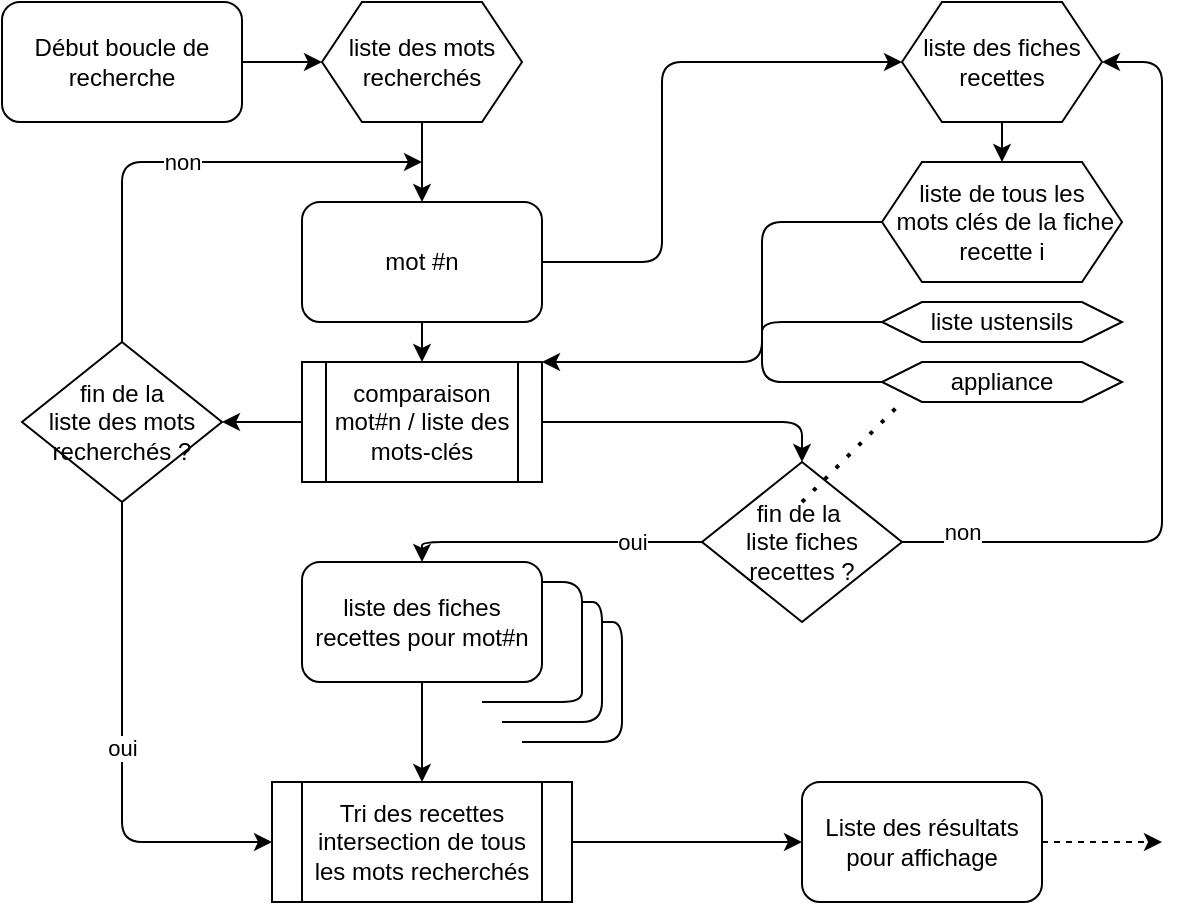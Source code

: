 <mxfile>
    <diagram id="C5RBs43oDa-KdzZeNtuy" name="Page-1">
        <mxGraphModel dx="862" dy="609" grid="1" gridSize="10" guides="1" tooltips="1" connect="1" arrows="1" fold="1" page="1" pageScale="1" pageWidth="827" pageHeight="1169" math="0" shadow="0">
            <root>
                <mxCell id="WIyWlLk6GJQsqaUBKTNV-0"/>
                <mxCell id="WIyWlLk6GJQsqaUBKTNV-1" parent="WIyWlLk6GJQsqaUBKTNV-0"/>
                <mxCell id="206" style="edgeStyle=none;html=1;entryX=0;entryY=0.5;entryDx=0;entryDy=0;exitX=1;exitY=0.5;exitDx=0;exitDy=0;" edge="1" parent="WIyWlLk6GJQsqaUBKTNV-1" source="78" target="143">
                    <mxGeometry relative="1" as="geometry">
                        <Array as="points"/>
                    </mxGeometry>
                </mxCell>
                <mxCell id="78" value="Début boucle de recherche" style="rounded=1;whiteSpace=wrap;html=1;" parent="WIyWlLk6GJQsqaUBKTNV-1" vertex="1">
                    <mxGeometry x="20" y="100" width="120" height="60" as="geometry"/>
                </mxCell>
                <mxCell id="79" value="fin de la &lt;br&gt;liste des mots&lt;br&gt;recherchés ?" style="rhombus;whiteSpace=wrap;html=1;" parent="WIyWlLk6GJQsqaUBKTNV-1" vertex="1">
                    <mxGeometry x="30" y="270" width="100" height="80" as="geometry"/>
                </mxCell>
                <mxCell id="213" style="edgeStyle=none;html=1;exitX=1;exitY=0.5;exitDx=0;exitDy=0;dashed=1;" edge="1" parent="WIyWlLk6GJQsqaUBKTNV-1" source="81">
                    <mxGeometry relative="1" as="geometry">
                        <mxPoint x="600" y="520" as="targetPoint"/>
                    </mxGeometry>
                </mxCell>
                <mxCell id="81" value="Liste des résultats&lt;br&gt;pour affichage" style="rounded=1;whiteSpace=wrap;html=1;" parent="WIyWlLk6GJQsqaUBKTNV-1" vertex="1">
                    <mxGeometry x="420" y="490" width="120" height="60" as="geometry"/>
                </mxCell>
                <mxCell id="142" value="liste de tous les&lt;br&gt;&amp;nbsp;mots clés de la fiche recette i" style="shape=hexagon;perimeter=hexagonPerimeter2;whiteSpace=wrap;html=1;fixedSize=1;" parent="WIyWlLk6GJQsqaUBKTNV-1" vertex="1">
                    <mxGeometry x="460" y="180" width="120" height="60" as="geometry"/>
                </mxCell>
                <mxCell id="145" style="edgeStyle=none;html=1;exitX=0.5;exitY=1;exitDx=0;exitDy=0;entryX=0.5;entryY=0;entryDx=0;entryDy=0;" parent="WIyWlLk6GJQsqaUBKTNV-1" source="143" target="144" edge="1">
                    <mxGeometry relative="1" as="geometry"/>
                </mxCell>
                <mxCell id="143" value="liste des mots recherchés" style="shape=hexagon;perimeter=hexagonPerimeter2;whiteSpace=wrap;html=1;fixedSize=1;" parent="WIyWlLk6GJQsqaUBKTNV-1" vertex="1">
                    <mxGeometry x="180" y="100" width="100" height="60" as="geometry"/>
                </mxCell>
                <mxCell id="144" value="mot #n" style="rounded=1;whiteSpace=wrap;html=1;" parent="WIyWlLk6GJQsqaUBKTNV-1" vertex="1">
                    <mxGeometry x="170" y="200" width="120" height="60" as="geometry"/>
                </mxCell>
                <mxCell id="197" style="edgeStyle=none;html=1;exitX=1;exitY=0.5;exitDx=0;exitDy=0;entryX=0.5;entryY=0;entryDx=0;entryDy=0;" edge="1" parent="WIyWlLk6GJQsqaUBKTNV-1" source="148" target="163">
                    <mxGeometry relative="1" as="geometry">
                        <Array as="points">
                            <mxPoint x="420" y="310"/>
                        </Array>
                    </mxGeometry>
                </mxCell>
                <mxCell id="148" value="comparaison mot#n / liste des mots-clés" style="shape=process;whiteSpace=wrap;html=1;backgroundOutline=1;" parent="WIyWlLk6GJQsqaUBKTNV-1" vertex="1">
                    <mxGeometry x="170" y="280" width="120" height="60" as="geometry"/>
                </mxCell>
                <mxCell id="155" value="" style="endArrow=classic;html=1;exitX=0.5;exitY=1;exitDx=0;exitDy=0;entryX=0.5;entryY=0;entryDx=0;entryDy=0;" parent="WIyWlLk6GJQsqaUBKTNV-1" source="144" target="148" edge="1">
                    <mxGeometry width="50" height="50" relative="1" as="geometry">
                        <mxPoint x="390" y="400" as="sourcePoint"/>
                        <mxPoint x="440" y="350" as="targetPoint"/>
                    </mxGeometry>
                </mxCell>
                <mxCell id="156" value="" style="endArrow=classic;html=1;exitX=0;exitY=0.5;exitDx=0;exitDy=0;" parent="WIyWlLk6GJQsqaUBKTNV-1" source="142" edge="1">
                    <mxGeometry width="50" height="50" relative="1" as="geometry">
                        <mxPoint x="300" y="460" as="sourcePoint"/>
                        <mxPoint x="290" y="280" as="targetPoint"/>
                        <Array as="points">
                            <mxPoint x="400" y="210"/>
                            <mxPoint x="400" y="280"/>
                        </Array>
                    </mxGeometry>
                </mxCell>
                <mxCell id="201" value="" style="edgeStyle=none;html=1;" edge="1" parent="WIyWlLk6GJQsqaUBKTNV-1" source="158" target="160">
                    <mxGeometry relative="1" as="geometry"/>
                </mxCell>
                <mxCell id="158" value="liste des fiches recettes pour mot#n" style="rounded=1;whiteSpace=wrap;html=1;" parent="WIyWlLk6GJQsqaUBKTNV-1" vertex="1">
                    <mxGeometry x="170" y="380" width="120" height="60" as="geometry"/>
                </mxCell>
                <mxCell id="173" style="edgeStyle=none;html=1;exitX=1;exitY=0.5;exitDx=0;exitDy=0;entryX=0;entryY=0.5;entryDx=0;entryDy=0;" parent="WIyWlLk6GJQsqaUBKTNV-1" source="160" target="81" edge="1">
                    <mxGeometry relative="1" as="geometry"/>
                </mxCell>
                <mxCell id="160" value="Tri des recettes&lt;br&gt;intersection de tous les mots recherchés" style="shape=process;whiteSpace=wrap;html=1;backgroundOutline=1;" parent="WIyWlLk6GJQsqaUBKTNV-1" vertex="1">
                    <mxGeometry x="155" y="490" width="150" height="60" as="geometry"/>
                </mxCell>
                <mxCell id="207" value="" style="edgeStyle=none;html=1;" edge="1" parent="WIyWlLk6GJQsqaUBKTNV-1" source="161">
                    <mxGeometry relative="1" as="geometry">
                        <mxPoint x="520" y="180" as="targetPoint"/>
                    </mxGeometry>
                </mxCell>
                <mxCell id="161" value="liste des fiches recettes" style="shape=hexagon;perimeter=hexagonPerimeter2;whiteSpace=wrap;html=1;fixedSize=1;" parent="WIyWlLk6GJQsqaUBKTNV-1" vertex="1">
                    <mxGeometry x="470" y="100" width="100" height="60" as="geometry"/>
                </mxCell>
                <mxCell id="163" value="fin de la&amp;nbsp;&lt;br&gt;liste fiches recettes ?" style="rhombus;whiteSpace=wrap;html=1;" parent="WIyWlLk6GJQsqaUBKTNV-1" vertex="1">
                    <mxGeometry x="370" y="330" width="100" height="80" as="geometry"/>
                </mxCell>
                <mxCell id="165" value="" style="endArrow=classic;html=1;exitX=1;exitY=0.5;exitDx=0;exitDy=0;" parent="WIyWlLk6GJQsqaUBKTNV-1" source="144" target="161" edge="1">
                    <mxGeometry width="50" height="50" relative="1" as="geometry">
                        <mxPoint x="390" y="360" as="sourcePoint"/>
                        <mxPoint x="440" y="310" as="targetPoint"/>
                        <Array as="points">
                            <mxPoint x="350" y="230"/>
                            <mxPoint x="350" y="130"/>
                        </Array>
                    </mxGeometry>
                </mxCell>
                <mxCell id="188" value="" style="endArrow=classic;html=1;exitX=0.5;exitY=0;exitDx=0;exitDy=0;" edge="1" parent="WIyWlLk6GJQsqaUBKTNV-1" source="79">
                    <mxGeometry relative="1" as="geometry">
                        <mxPoint x="80" y="340" as="sourcePoint"/>
                        <mxPoint x="230" y="180" as="targetPoint"/>
                        <Array as="points">
                            <mxPoint x="80" y="180"/>
                        </Array>
                    </mxGeometry>
                </mxCell>
                <mxCell id="189" value="non" style="edgeLabel;resizable=0;html=1;align=center;verticalAlign=middle;" connectable="0" vertex="1" parent="188">
                    <mxGeometry relative="1" as="geometry"/>
                </mxCell>
                <mxCell id="190" value="liste ustensils" style="shape=hexagon;perimeter=hexagonPerimeter2;whiteSpace=wrap;html=1;fixedSize=1;" vertex="1" parent="WIyWlLk6GJQsqaUBKTNV-1">
                    <mxGeometry x="460" y="250" width="120" height="20" as="geometry"/>
                </mxCell>
                <mxCell id="191" value="appliance" style="shape=hexagon;perimeter=hexagonPerimeter2;whiteSpace=wrap;html=1;fixedSize=1;" vertex="1" parent="WIyWlLk6GJQsqaUBKTNV-1">
                    <mxGeometry x="460" y="280" width="120" height="20" as="geometry"/>
                </mxCell>
                <mxCell id="194" value="" style="endArrow=none;html=1;entryX=0;entryY=0.5;entryDx=0;entryDy=0;" edge="1" parent="WIyWlLk6GJQsqaUBKTNV-1" target="191">
                    <mxGeometry width="50" height="50" relative="1" as="geometry">
                        <mxPoint x="400" y="270" as="sourcePoint"/>
                        <mxPoint x="470" y="300" as="targetPoint"/>
                        <Array as="points">
                            <mxPoint x="400" y="290"/>
                        </Array>
                    </mxGeometry>
                </mxCell>
                <mxCell id="195" value="" style="endArrow=none;html=1;entryX=0;entryY=0.5;entryDx=0;entryDy=0;" edge="1" parent="WIyWlLk6GJQsqaUBKTNV-1" target="190">
                    <mxGeometry width="50" height="50" relative="1" as="geometry">
                        <mxPoint x="400" y="270" as="sourcePoint"/>
                        <mxPoint x="470" y="300" as="targetPoint"/>
                        <Array as="points">
                            <mxPoint x="400" y="260"/>
                        </Array>
                    </mxGeometry>
                </mxCell>
                <mxCell id="196" value="" style="endArrow=classic;html=1;exitX=0;exitY=0.5;exitDx=0;exitDy=0;entryX=1;entryY=0.5;entryDx=0;entryDy=0;" edge="1" parent="WIyWlLk6GJQsqaUBKTNV-1" source="148" target="79">
                    <mxGeometry width="50" height="50" relative="1" as="geometry">
                        <mxPoint x="420" y="350" as="sourcePoint"/>
                        <mxPoint x="470" y="300" as="targetPoint"/>
                        <Array as="points">
                            <mxPoint x="130" y="310"/>
                        </Array>
                    </mxGeometry>
                </mxCell>
                <mxCell id="199" value="" style="endArrow=classic;html=1;exitX=0.5;exitY=1;exitDx=0;exitDy=0;entryX=0;entryY=0.5;entryDx=0;entryDy=0;" edge="1" parent="WIyWlLk6GJQsqaUBKTNV-1" source="79" target="160">
                    <mxGeometry relative="1" as="geometry">
                        <mxPoint x="390" y="330" as="sourcePoint"/>
                        <mxPoint x="490" y="330" as="targetPoint"/>
                        <Array as="points">
                            <mxPoint x="80" y="520"/>
                        </Array>
                    </mxGeometry>
                </mxCell>
                <mxCell id="200" value="oui" style="edgeLabel;resizable=0;html=1;align=center;verticalAlign=middle;" connectable="0" vertex="1" parent="199">
                    <mxGeometry relative="1" as="geometry"/>
                </mxCell>
                <mxCell id="203" value="" style="endArrow=none;html=1;" edge="1" parent="WIyWlLk6GJQsqaUBKTNV-1">
                    <mxGeometry width="50" height="50" relative="1" as="geometry">
                        <mxPoint x="260" y="450" as="sourcePoint"/>
                        <mxPoint x="290" y="390" as="targetPoint"/>
                        <Array as="points">
                            <mxPoint x="310" y="450"/>
                            <mxPoint x="310" y="440"/>
                            <mxPoint x="310" y="390"/>
                        </Array>
                    </mxGeometry>
                </mxCell>
                <mxCell id="204" value="" style="endArrow=none;html=1;exitX=0.75;exitY=1;exitDx=0;exitDy=0;" edge="1" parent="WIyWlLk6GJQsqaUBKTNV-1">
                    <mxGeometry width="50" height="50" relative="1" as="geometry">
                        <mxPoint x="270" y="460" as="sourcePoint"/>
                        <mxPoint x="310" y="400" as="targetPoint"/>
                        <Array as="points">
                            <mxPoint x="320" y="460"/>
                            <mxPoint x="320" y="400"/>
                        </Array>
                    </mxGeometry>
                </mxCell>
                <mxCell id="205" value="" style="endArrow=none;html=1;exitX=0.75;exitY=1;exitDx=0;exitDy=0;" edge="1" parent="WIyWlLk6GJQsqaUBKTNV-1">
                    <mxGeometry width="50" height="50" relative="1" as="geometry">
                        <mxPoint x="280" y="470" as="sourcePoint"/>
                        <mxPoint x="320" y="410" as="targetPoint"/>
                        <Array as="points">
                            <mxPoint x="330" y="470"/>
                            <mxPoint x="330" y="410"/>
                        </Array>
                    </mxGeometry>
                </mxCell>
                <mxCell id="208" value="" style="endArrow=classic;html=1;exitX=1;exitY=0.5;exitDx=0;exitDy=0;entryX=1;entryY=0.5;entryDx=0;entryDy=0;" edge="1" parent="WIyWlLk6GJQsqaUBKTNV-1" source="163" target="161">
                    <mxGeometry relative="1" as="geometry">
                        <mxPoint x="390" y="330" as="sourcePoint"/>
                        <mxPoint x="490" y="330" as="targetPoint"/>
                        <Array as="points">
                            <mxPoint x="600" y="370"/>
                            <mxPoint x="600" y="130"/>
                        </Array>
                    </mxGeometry>
                </mxCell>
                <mxCell id="209" value="non" style="edgeLabel;resizable=0;html=1;align=center;verticalAlign=middle;rotation=0;" connectable="0" vertex="1" parent="208">
                    <mxGeometry relative="1" as="geometry">
                        <mxPoint x="-100" y="65" as="offset"/>
                    </mxGeometry>
                </mxCell>
                <mxCell id="210" value="" style="endArrow=classic;html=1;exitX=0;exitY=0.5;exitDx=0;exitDy=0;entryX=0.5;entryY=0;entryDx=0;entryDy=0;" edge="1" parent="WIyWlLk6GJQsqaUBKTNV-1" source="163" target="158">
                    <mxGeometry relative="1" as="geometry">
                        <mxPoint x="390" y="330" as="sourcePoint"/>
                        <mxPoint x="490" y="330" as="targetPoint"/>
                        <Array as="points">
                            <mxPoint x="230" y="370"/>
                        </Array>
                    </mxGeometry>
                </mxCell>
                <mxCell id="211" value="oui" style="edgeLabel;resizable=0;html=1;align=center;verticalAlign=middle;" connectable="0" vertex="1" parent="210">
                    <mxGeometry relative="1" as="geometry">
                        <mxPoint x="40" as="offset"/>
                    </mxGeometry>
                </mxCell>
                <mxCell id="212" value="" style="endArrow=none;dashed=1;html=1;dashPattern=1 3;strokeWidth=2;" edge="1" parent="WIyWlLk6GJQsqaUBKTNV-1">
                    <mxGeometry width="50" height="50" relative="1" as="geometry">
                        <mxPoint x="420" y="350" as="sourcePoint"/>
                        <mxPoint x="470" y="300" as="targetPoint"/>
                    </mxGeometry>
                </mxCell>
            </root>
        </mxGraphModel>
    </diagram>
</mxfile>